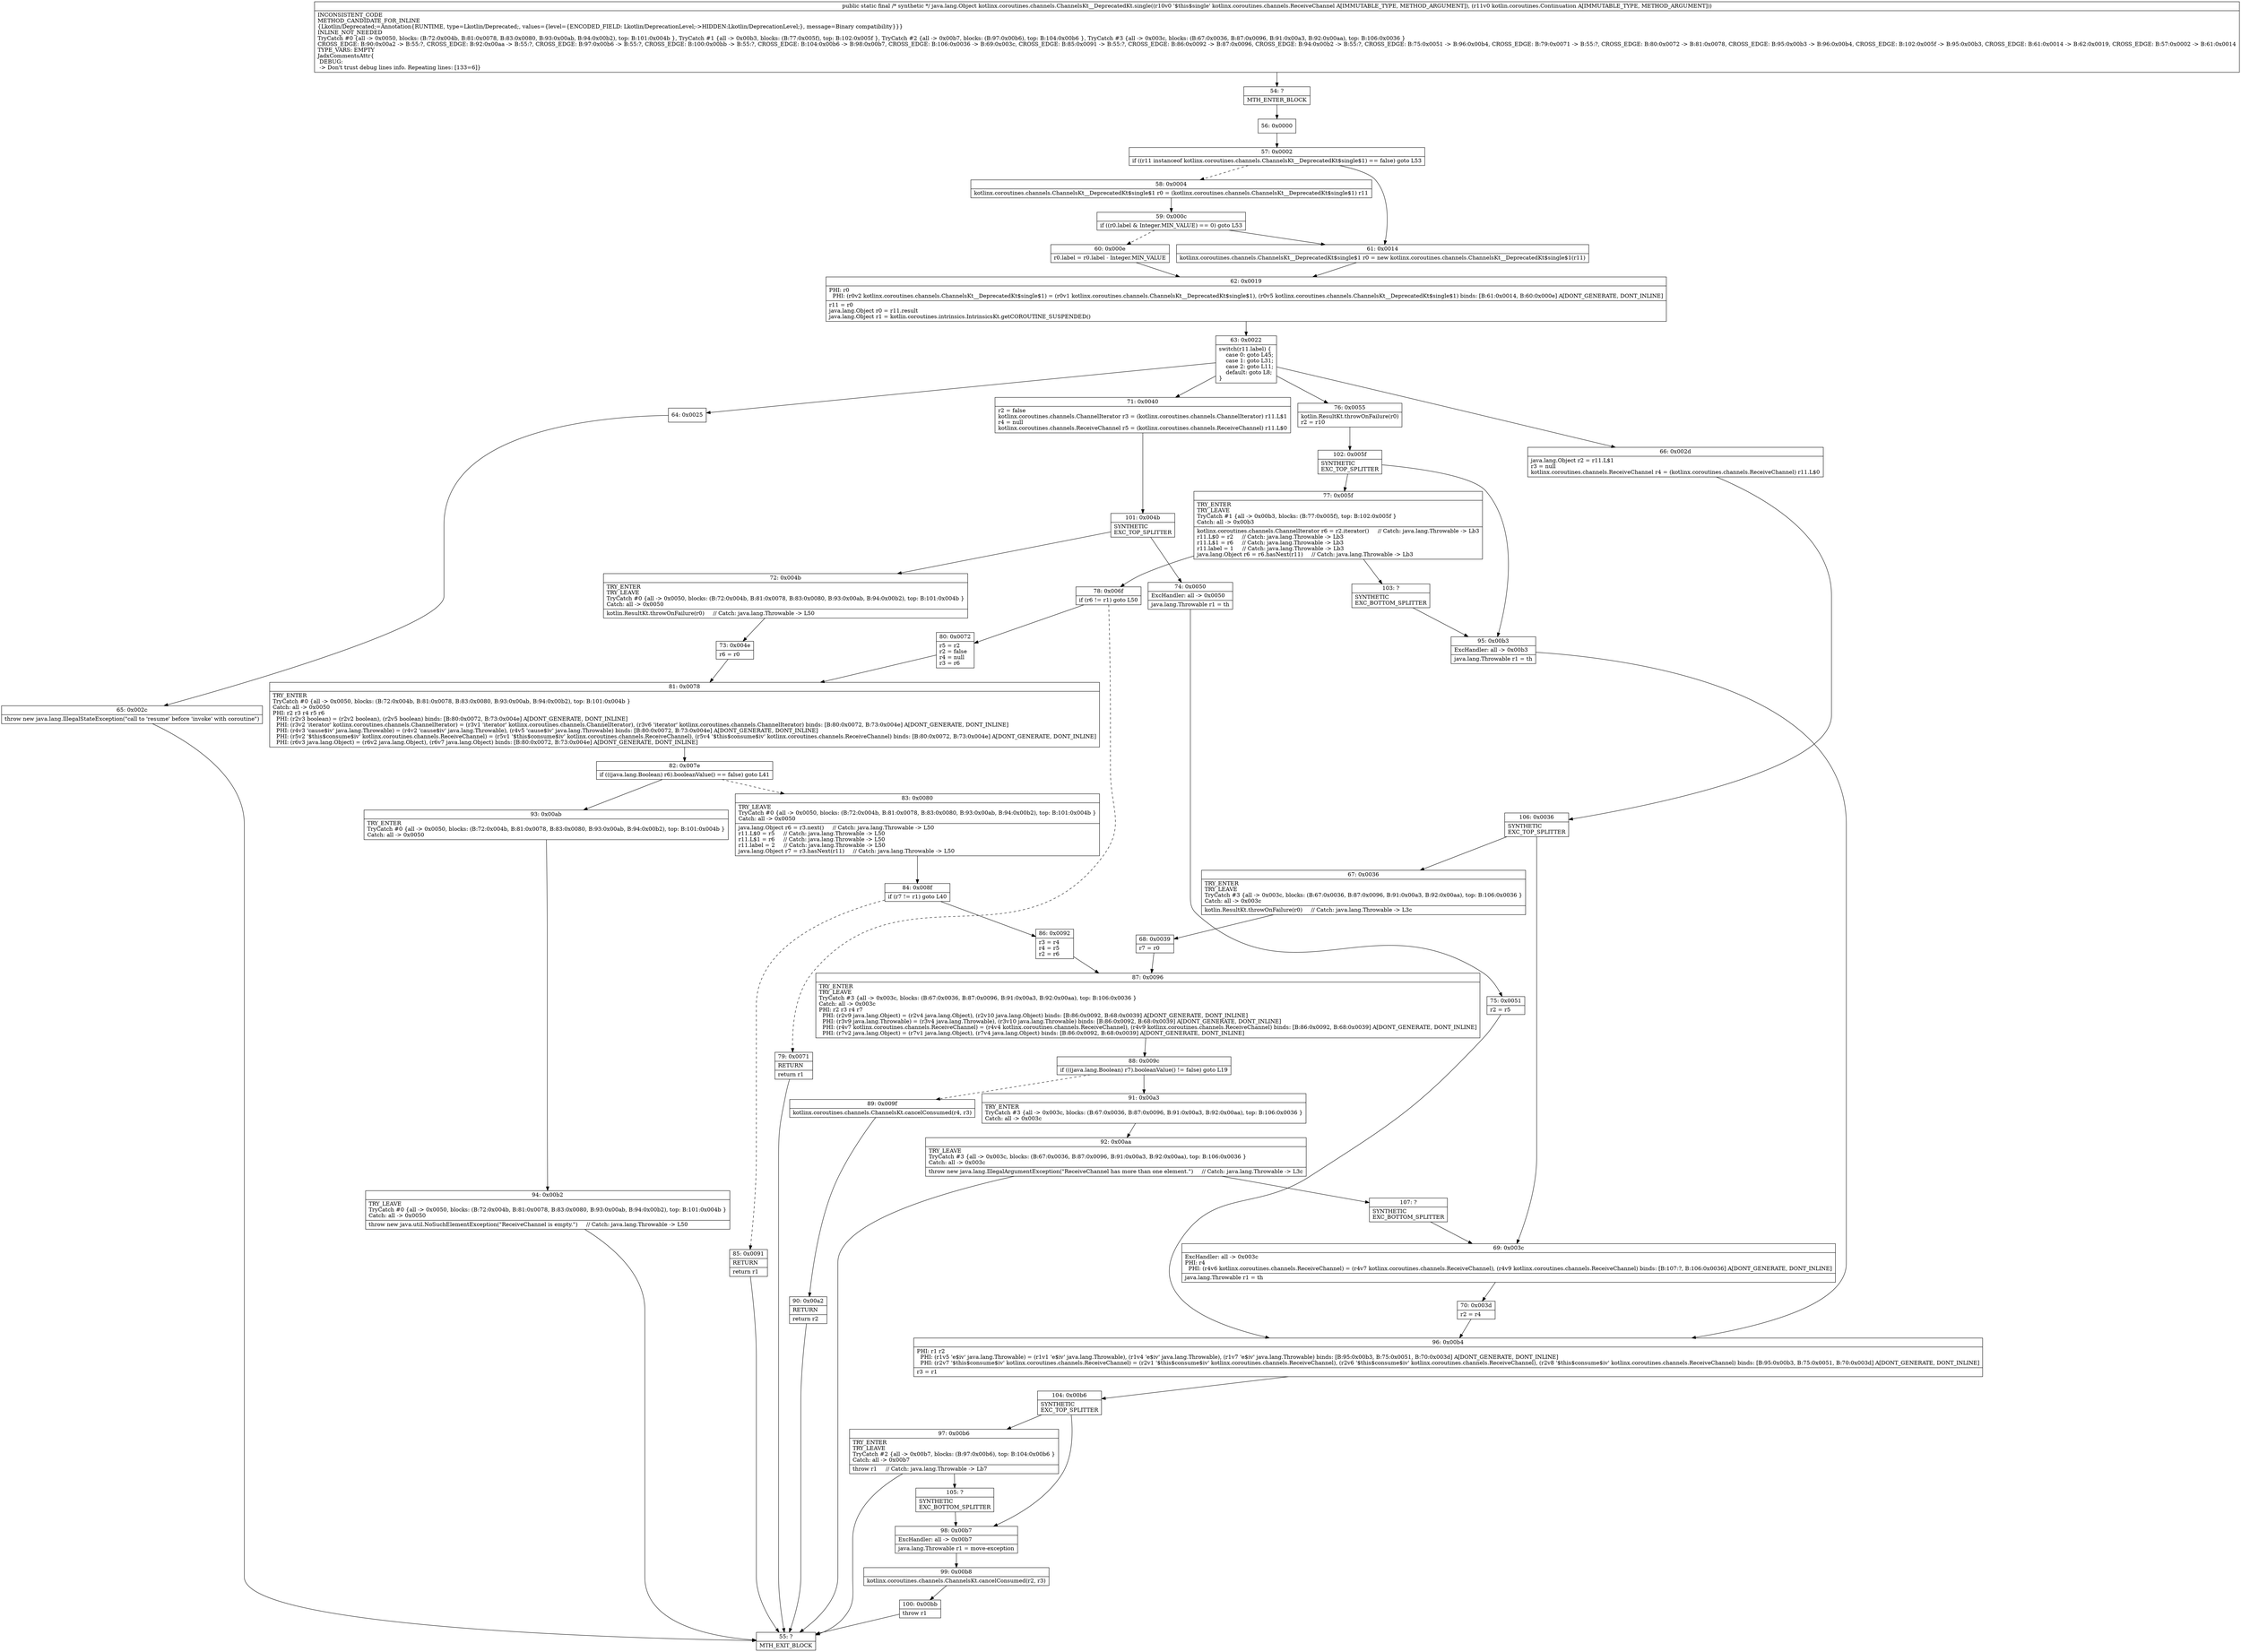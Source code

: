 digraph "CFG forkotlinx.coroutines.channels.ChannelsKt__DeprecatedKt.single(Lkotlinx\/coroutines\/channels\/ReceiveChannel;Lkotlin\/coroutines\/Continuation;)Ljava\/lang\/Object;" {
Node_54 [shape=record,label="{54\:\ ?|MTH_ENTER_BLOCK\l}"];
Node_56 [shape=record,label="{56\:\ 0x0000}"];
Node_57 [shape=record,label="{57\:\ 0x0002|if ((r11 instanceof kotlinx.coroutines.channels.ChannelsKt__DeprecatedKt$single$1) == false) goto L53\l}"];
Node_58 [shape=record,label="{58\:\ 0x0004|kotlinx.coroutines.channels.ChannelsKt__DeprecatedKt$single$1 r0 = (kotlinx.coroutines.channels.ChannelsKt__DeprecatedKt$single$1) r11\l}"];
Node_59 [shape=record,label="{59\:\ 0x000c|if ((r0.label & Integer.MIN_VALUE) == 0) goto L53\l}"];
Node_60 [shape=record,label="{60\:\ 0x000e|r0.label = r0.label \- Integer.MIN_VALUE\l}"];
Node_62 [shape=record,label="{62\:\ 0x0019|PHI: r0 \l  PHI: (r0v2 kotlinx.coroutines.channels.ChannelsKt__DeprecatedKt$single$1) = (r0v1 kotlinx.coroutines.channels.ChannelsKt__DeprecatedKt$single$1), (r0v5 kotlinx.coroutines.channels.ChannelsKt__DeprecatedKt$single$1) binds: [B:61:0x0014, B:60:0x000e] A[DONT_GENERATE, DONT_INLINE]\l|r11 = r0\ljava.lang.Object r0 = r11.result\ljava.lang.Object r1 = kotlin.coroutines.intrinsics.IntrinsicsKt.getCOROUTINE_SUSPENDED()\l}"];
Node_63 [shape=record,label="{63\:\ 0x0022|switch(r11.label) \{\l    case 0: goto L45;\l    case 1: goto L31;\l    case 2: goto L11;\l    default: goto L8;\l\}\l}"];
Node_64 [shape=record,label="{64\:\ 0x0025}"];
Node_65 [shape=record,label="{65\:\ 0x002c|throw new java.lang.IllegalStateException(\"call to 'resume' before 'invoke' with coroutine\")\l}"];
Node_55 [shape=record,label="{55\:\ ?|MTH_EXIT_BLOCK\l}"];
Node_66 [shape=record,label="{66\:\ 0x002d|java.lang.Object r2 = r11.L$1\lr3 = null\lkotlinx.coroutines.channels.ReceiveChannel r4 = (kotlinx.coroutines.channels.ReceiveChannel) r11.L$0\l}"];
Node_106 [shape=record,label="{106\:\ 0x0036|SYNTHETIC\lEXC_TOP_SPLITTER\l}"];
Node_67 [shape=record,label="{67\:\ 0x0036|TRY_ENTER\lTRY_LEAVE\lTryCatch #3 \{all \-\> 0x003c, blocks: (B:67:0x0036, B:87:0x0096, B:91:0x00a3, B:92:0x00aa), top: B:106:0x0036 \}\lCatch: all \-\> 0x003c\l|kotlin.ResultKt.throwOnFailure(r0)     \/\/ Catch: java.lang.Throwable \-\> L3c\l}"];
Node_68 [shape=record,label="{68\:\ 0x0039|r7 = r0\l}"];
Node_87 [shape=record,label="{87\:\ 0x0096|TRY_ENTER\lTRY_LEAVE\lTryCatch #3 \{all \-\> 0x003c, blocks: (B:67:0x0036, B:87:0x0096, B:91:0x00a3, B:92:0x00aa), top: B:106:0x0036 \}\lCatch: all \-\> 0x003c\lPHI: r2 r3 r4 r7 \l  PHI: (r2v9 java.lang.Object) = (r2v4 java.lang.Object), (r2v10 java.lang.Object) binds: [B:86:0x0092, B:68:0x0039] A[DONT_GENERATE, DONT_INLINE]\l  PHI: (r3v9 java.lang.Throwable) = (r3v4 java.lang.Throwable), (r3v10 java.lang.Throwable) binds: [B:86:0x0092, B:68:0x0039] A[DONT_GENERATE, DONT_INLINE]\l  PHI: (r4v7 kotlinx.coroutines.channels.ReceiveChannel) = (r4v4 kotlinx.coroutines.channels.ReceiveChannel), (r4v9 kotlinx.coroutines.channels.ReceiveChannel) binds: [B:86:0x0092, B:68:0x0039] A[DONT_GENERATE, DONT_INLINE]\l  PHI: (r7v2 java.lang.Object) = (r7v1 java.lang.Object), (r7v4 java.lang.Object) binds: [B:86:0x0092, B:68:0x0039] A[DONT_GENERATE, DONT_INLINE]\l}"];
Node_88 [shape=record,label="{88\:\ 0x009c|if (((java.lang.Boolean) r7).booleanValue() != false) goto L19\l}"];
Node_89 [shape=record,label="{89\:\ 0x009f|kotlinx.coroutines.channels.ChannelsKt.cancelConsumed(r4, r3)\l}"];
Node_90 [shape=record,label="{90\:\ 0x00a2|RETURN\l|return r2\l}"];
Node_91 [shape=record,label="{91\:\ 0x00a3|TRY_ENTER\lTryCatch #3 \{all \-\> 0x003c, blocks: (B:67:0x0036, B:87:0x0096, B:91:0x00a3, B:92:0x00aa), top: B:106:0x0036 \}\lCatch: all \-\> 0x003c\l}"];
Node_92 [shape=record,label="{92\:\ 0x00aa|TRY_LEAVE\lTryCatch #3 \{all \-\> 0x003c, blocks: (B:67:0x0036, B:87:0x0096, B:91:0x00a3, B:92:0x00aa), top: B:106:0x0036 \}\lCatch: all \-\> 0x003c\l|throw new java.lang.IllegalArgumentException(\"ReceiveChannel has more than one element.\")     \/\/ Catch: java.lang.Throwable \-\> L3c\l}"];
Node_107 [shape=record,label="{107\:\ ?|SYNTHETIC\lEXC_BOTTOM_SPLITTER\l}"];
Node_69 [shape=record,label="{69\:\ 0x003c|ExcHandler: all \-\> 0x003c\lPHI: r4 \l  PHI: (r4v6 kotlinx.coroutines.channels.ReceiveChannel) = (r4v7 kotlinx.coroutines.channels.ReceiveChannel), (r4v9 kotlinx.coroutines.channels.ReceiveChannel) binds: [B:107:?, B:106:0x0036] A[DONT_GENERATE, DONT_INLINE]\l|java.lang.Throwable r1 = th\l}"];
Node_70 [shape=record,label="{70\:\ 0x003d|r2 = r4\l}"];
Node_96 [shape=record,label="{96\:\ 0x00b4|PHI: r1 r2 \l  PHI: (r1v5 'e$iv' java.lang.Throwable) = (r1v1 'e$iv' java.lang.Throwable), (r1v4 'e$iv' java.lang.Throwable), (r1v7 'e$iv' java.lang.Throwable) binds: [B:95:0x00b3, B:75:0x0051, B:70:0x003d] A[DONT_GENERATE, DONT_INLINE]\l  PHI: (r2v7 '$this$consume$iv' kotlinx.coroutines.channels.ReceiveChannel) = (r2v1 '$this$consume$iv' kotlinx.coroutines.channels.ReceiveChannel), (r2v6 '$this$consume$iv' kotlinx.coroutines.channels.ReceiveChannel), (r2v8 '$this$consume$iv' kotlinx.coroutines.channels.ReceiveChannel) binds: [B:95:0x00b3, B:75:0x0051, B:70:0x003d] A[DONT_GENERATE, DONT_INLINE]\l|r3 = r1\l}"];
Node_104 [shape=record,label="{104\:\ 0x00b6|SYNTHETIC\lEXC_TOP_SPLITTER\l}"];
Node_97 [shape=record,label="{97\:\ 0x00b6|TRY_ENTER\lTRY_LEAVE\lTryCatch #2 \{all \-\> 0x00b7, blocks: (B:97:0x00b6), top: B:104:0x00b6 \}\lCatch: all \-\> 0x00b7\l|throw r1     \/\/ Catch: java.lang.Throwable \-\> Lb7\l}"];
Node_105 [shape=record,label="{105\:\ ?|SYNTHETIC\lEXC_BOTTOM_SPLITTER\l}"];
Node_98 [shape=record,label="{98\:\ 0x00b7|ExcHandler: all \-\> 0x00b7\l|java.lang.Throwable r1 = move\-exception\l}"];
Node_99 [shape=record,label="{99\:\ 0x00b8|kotlinx.coroutines.channels.ChannelsKt.cancelConsumed(r2, r3)\l}"];
Node_100 [shape=record,label="{100\:\ 0x00bb|throw r1\l}"];
Node_71 [shape=record,label="{71\:\ 0x0040|r2 = false\lkotlinx.coroutines.channels.ChannelIterator r3 = (kotlinx.coroutines.channels.ChannelIterator) r11.L$1\lr4 = null\lkotlinx.coroutines.channels.ReceiveChannel r5 = (kotlinx.coroutines.channels.ReceiveChannel) r11.L$0\l}"];
Node_101 [shape=record,label="{101\:\ 0x004b|SYNTHETIC\lEXC_TOP_SPLITTER\l}"];
Node_72 [shape=record,label="{72\:\ 0x004b|TRY_ENTER\lTRY_LEAVE\lTryCatch #0 \{all \-\> 0x0050, blocks: (B:72:0x004b, B:81:0x0078, B:83:0x0080, B:93:0x00ab, B:94:0x00b2), top: B:101:0x004b \}\lCatch: all \-\> 0x0050\l|kotlin.ResultKt.throwOnFailure(r0)     \/\/ Catch: java.lang.Throwable \-\> L50\l}"];
Node_73 [shape=record,label="{73\:\ 0x004e|r6 = r0\l}"];
Node_81 [shape=record,label="{81\:\ 0x0078|TRY_ENTER\lTryCatch #0 \{all \-\> 0x0050, blocks: (B:72:0x004b, B:81:0x0078, B:83:0x0080, B:93:0x00ab, B:94:0x00b2), top: B:101:0x004b \}\lCatch: all \-\> 0x0050\lPHI: r2 r3 r4 r5 r6 \l  PHI: (r2v3 boolean) = (r2v2 boolean), (r2v5 boolean) binds: [B:80:0x0072, B:73:0x004e] A[DONT_GENERATE, DONT_INLINE]\l  PHI: (r3v2 'iterator' kotlinx.coroutines.channels.ChannelIterator) = (r3v1 'iterator' kotlinx.coroutines.channels.ChannelIterator), (r3v6 'iterator' kotlinx.coroutines.channels.ChannelIterator) binds: [B:80:0x0072, B:73:0x004e] A[DONT_GENERATE, DONT_INLINE]\l  PHI: (r4v3 'cause$iv' java.lang.Throwable) = (r4v2 'cause$iv' java.lang.Throwable), (r4v5 'cause$iv' java.lang.Throwable) binds: [B:80:0x0072, B:73:0x004e] A[DONT_GENERATE, DONT_INLINE]\l  PHI: (r5v2 '$this$consume$iv' kotlinx.coroutines.channels.ReceiveChannel) = (r5v1 '$this$consume$iv' kotlinx.coroutines.channels.ReceiveChannel), (r5v4 '$this$consume$iv' kotlinx.coroutines.channels.ReceiveChannel) binds: [B:80:0x0072, B:73:0x004e] A[DONT_GENERATE, DONT_INLINE]\l  PHI: (r6v3 java.lang.Object) = (r6v2 java.lang.Object), (r6v7 java.lang.Object) binds: [B:80:0x0072, B:73:0x004e] A[DONT_GENERATE, DONT_INLINE]\l}"];
Node_82 [shape=record,label="{82\:\ 0x007e|if (((java.lang.Boolean) r6).booleanValue() == false) goto L41\l}"];
Node_83 [shape=record,label="{83\:\ 0x0080|TRY_LEAVE\lTryCatch #0 \{all \-\> 0x0050, blocks: (B:72:0x004b, B:81:0x0078, B:83:0x0080, B:93:0x00ab, B:94:0x00b2), top: B:101:0x004b \}\lCatch: all \-\> 0x0050\l|java.lang.Object r6 = r3.next()     \/\/ Catch: java.lang.Throwable \-\> L50\lr11.L$0 = r5     \/\/ Catch: java.lang.Throwable \-\> L50\lr11.L$1 = r6     \/\/ Catch: java.lang.Throwable \-\> L50\lr11.label = 2     \/\/ Catch: java.lang.Throwable \-\> L50\ljava.lang.Object r7 = r3.hasNext(r11)     \/\/ Catch: java.lang.Throwable \-\> L50\l}"];
Node_84 [shape=record,label="{84\:\ 0x008f|if (r7 != r1) goto L40\l}"];
Node_85 [shape=record,label="{85\:\ 0x0091|RETURN\l|return r1\l}"];
Node_86 [shape=record,label="{86\:\ 0x0092|r3 = r4\lr4 = r5\lr2 = r6\l}"];
Node_93 [shape=record,label="{93\:\ 0x00ab|TRY_ENTER\lTryCatch #0 \{all \-\> 0x0050, blocks: (B:72:0x004b, B:81:0x0078, B:83:0x0080, B:93:0x00ab, B:94:0x00b2), top: B:101:0x004b \}\lCatch: all \-\> 0x0050\l}"];
Node_94 [shape=record,label="{94\:\ 0x00b2|TRY_LEAVE\lTryCatch #0 \{all \-\> 0x0050, blocks: (B:72:0x004b, B:81:0x0078, B:83:0x0080, B:93:0x00ab, B:94:0x00b2), top: B:101:0x004b \}\lCatch: all \-\> 0x0050\l|throw new java.util.NoSuchElementException(\"ReceiveChannel is empty.\")     \/\/ Catch: java.lang.Throwable \-\> L50\l}"];
Node_74 [shape=record,label="{74\:\ 0x0050|ExcHandler: all \-\> 0x0050\l|java.lang.Throwable r1 = th\l}"];
Node_75 [shape=record,label="{75\:\ 0x0051|r2 = r5\l}"];
Node_76 [shape=record,label="{76\:\ 0x0055|kotlin.ResultKt.throwOnFailure(r0)\lr2 = r10\l}"];
Node_102 [shape=record,label="{102\:\ 0x005f|SYNTHETIC\lEXC_TOP_SPLITTER\l}"];
Node_77 [shape=record,label="{77\:\ 0x005f|TRY_ENTER\lTRY_LEAVE\lTryCatch #1 \{all \-\> 0x00b3, blocks: (B:77:0x005f), top: B:102:0x005f \}\lCatch: all \-\> 0x00b3\l|kotlinx.coroutines.channels.ChannelIterator r6 = r2.iterator()     \/\/ Catch: java.lang.Throwable \-\> Lb3\lr11.L$0 = r2     \/\/ Catch: java.lang.Throwable \-\> Lb3\lr11.L$1 = r6     \/\/ Catch: java.lang.Throwable \-\> Lb3\lr11.label = 1     \/\/ Catch: java.lang.Throwable \-\> Lb3\ljava.lang.Object r6 = r6.hasNext(r11)     \/\/ Catch: java.lang.Throwable \-\> Lb3\l}"];
Node_78 [shape=record,label="{78\:\ 0x006f|if (r6 != r1) goto L50\l}"];
Node_79 [shape=record,label="{79\:\ 0x0071|RETURN\l|return r1\l}"];
Node_80 [shape=record,label="{80\:\ 0x0072|r5 = r2\lr2 = false\lr4 = null\lr3 = r6\l}"];
Node_103 [shape=record,label="{103\:\ ?|SYNTHETIC\lEXC_BOTTOM_SPLITTER\l}"];
Node_95 [shape=record,label="{95\:\ 0x00b3|ExcHandler: all \-\> 0x00b3\l|java.lang.Throwable r1 = th\l}"];
Node_61 [shape=record,label="{61\:\ 0x0014|kotlinx.coroutines.channels.ChannelsKt__DeprecatedKt$single$1 r0 = new kotlinx.coroutines.channels.ChannelsKt__DeprecatedKt$single$1(r11)\l}"];
MethodNode[shape=record,label="{public static final \/* synthetic *\/ java.lang.Object kotlinx.coroutines.channels.ChannelsKt__DeprecatedKt.single((r10v0 '$this$single' kotlinx.coroutines.channels.ReceiveChannel A[IMMUTABLE_TYPE, METHOD_ARGUMENT]), (r11v0 kotlin.coroutines.Continuation A[IMMUTABLE_TYPE, METHOD_ARGUMENT]))  | INCONSISTENT_CODE\lMETHOD_CANDIDATE_FOR_INLINE\l\{Lkotlin\/Deprecated;=Annotation\{RUNTIME, type=Lkotlin\/Deprecated;, values=\{level=\{ENCODED_FIELD: Lkotlin\/DeprecationLevel;\-\>HIDDEN:Lkotlin\/DeprecationLevel;\}, message=Binary compatibility\}\}\}\lINLINE_NOT_NEEDED\lTryCatch #0 \{all \-\> 0x0050, blocks: (B:72:0x004b, B:81:0x0078, B:83:0x0080, B:93:0x00ab, B:94:0x00b2), top: B:101:0x004b \}, TryCatch #1 \{all \-\> 0x00b3, blocks: (B:77:0x005f), top: B:102:0x005f \}, TryCatch #2 \{all \-\> 0x00b7, blocks: (B:97:0x00b6), top: B:104:0x00b6 \}, TryCatch #3 \{all \-\> 0x003c, blocks: (B:67:0x0036, B:87:0x0096, B:91:0x00a3, B:92:0x00aa), top: B:106:0x0036 \}\lCROSS_EDGE: B:90:0x00a2 \-\> B:55:?, CROSS_EDGE: B:92:0x00aa \-\> B:55:?, CROSS_EDGE: B:97:0x00b6 \-\> B:55:?, CROSS_EDGE: B:100:0x00bb \-\> B:55:?, CROSS_EDGE: B:104:0x00b6 \-\> B:98:0x00b7, CROSS_EDGE: B:106:0x0036 \-\> B:69:0x003c, CROSS_EDGE: B:85:0x0091 \-\> B:55:?, CROSS_EDGE: B:86:0x0092 \-\> B:87:0x0096, CROSS_EDGE: B:94:0x00b2 \-\> B:55:?, CROSS_EDGE: B:75:0x0051 \-\> B:96:0x00b4, CROSS_EDGE: B:79:0x0071 \-\> B:55:?, CROSS_EDGE: B:80:0x0072 \-\> B:81:0x0078, CROSS_EDGE: B:95:0x00b3 \-\> B:96:0x00b4, CROSS_EDGE: B:102:0x005f \-\> B:95:0x00b3, CROSS_EDGE: B:61:0x0014 \-\> B:62:0x0019, CROSS_EDGE: B:57:0x0002 \-\> B:61:0x0014\lTYPE_VARS: EMPTY\lJadxCommentsAttr\{\l DEBUG: \l \-\> Don't trust debug lines info. Repeating lines: [133=6]\}\l}"];
MethodNode -> Node_54;Node_54 -> Node_56;
Node_56 -> Node_57;
Node_57 -> Node_58[style=dashed];
Node_57 -> Node_61;
Node_58 -> Node_59;
Node_59 -> Node_60[style=dashed];
Node_59 -> Node_61;
Node_60 -> Node_62;
Node_62 -> Node_63;
Node_63 -> Node_64;
Node_63 -> Node_66;
Node_63 -> Node_71;
Node_63 -> Node_76;
Node_64 -> Node_65;
Node_65 -> Node_55;
Node_66 -> Node_106;
Node_106 -> Node_67;
Node_106 -> Node_69;
Node_67 -> Node_68;
Node_68 -> Node_87;
Node_87 -> Node_88;
Node_88 -> Node_89[style=dashed];
Node_88 -> Node_91;
Node_89 -> Node_90;
Node_90 -> Node_55;
Node_91 -> Node_92;
Node_92 -> Node_55;
Node_92 -> Node_107;
Node_107 -> Node_69;
Node_69 -> Node_70;
Node_70 -> Node_96;
Node_96 -> Node_104;
Node_104 -> Node_97;
Node_104 -> Node_98;
Node_97 -> Node_55;
Node_97 -> Node_105;
Node_105 -> Node_98;
Node_98 -> Node_99;
Node_99 -> Node_100;
Node_100 -> Node_55;
Node_71 -> Node_101;
Node_101 -> Node_72;
Node_101 -> Node_74;
Node_72 -> Node_73;
Node_73 -> Node_81;
Node_81 -> Node_82;
Node_82 -> Node_83[style=dashed];
Node_82 -> Node_93;
Node_83 -> Node_84;
Node_84 -> Node_85[style=dashed];
Node_84 -> Node_86;
Node_85 -> Node_55;
Node_86 -> Node_87;
Node_93 -> Node_94;
Node_94 -> Node_55;
Node_74 -> Node_75;
Node_75 -> Node_96;
Node_76 -> Node_102;
Node_102 -> Node_77;
Node_102 -> Node_95;
Node_77 -> Node_78;
Node_77 -> Node_103;
Node_78 -> Node_79[style=dashed];
Node_78 -> Node_80;
Node_79 -> Node_55;
Node_80 -> Node_81;
Node_103 -> Node_95;
Node_95 -> Node_96;
Node_61 -> Node_62;
}

